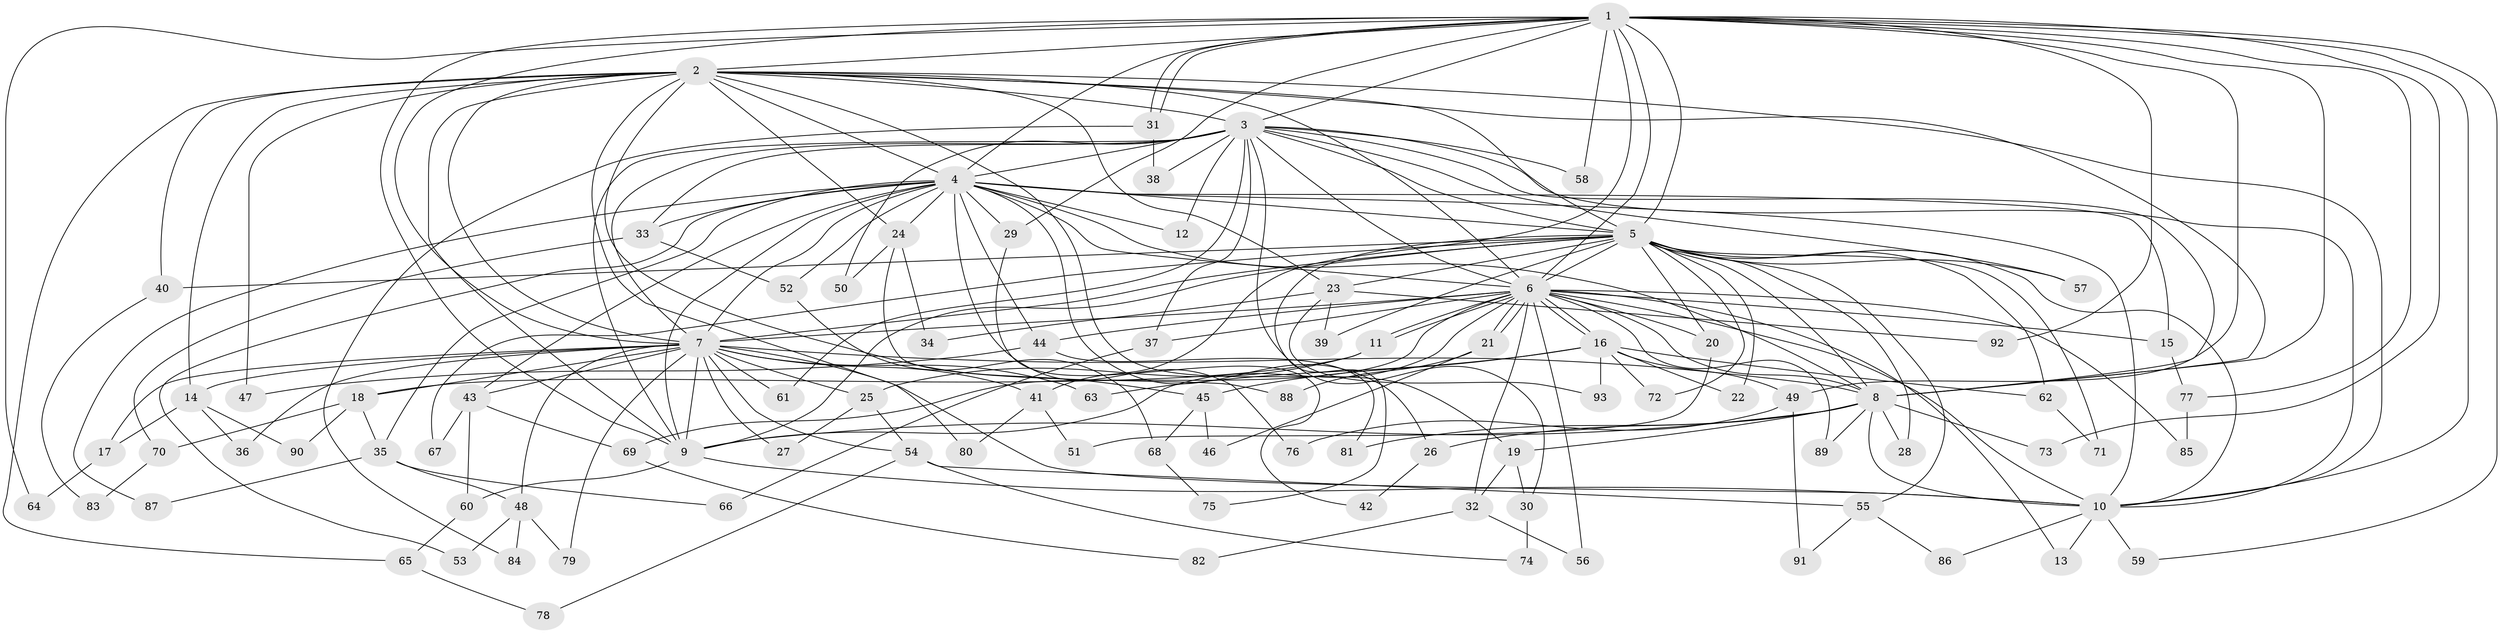 // Generated by graph-tools (version 1.1) at 2025/13/03/09/25 04:13:48]
// undirected, 93 vertices, 211 edges
graph export_dot {
graph [start="1"]
  node [color=gray90,style=filled];
  1;
  2;
  3;
  4;
  5;
  6;
  7;
  8;
  9;
  10;
  11;
  12;
  13;
  14;
  15;
  16;
  17;
  18;
  19;
  20;
  21;
  22;
  23;
  24;
  25;
  26;
  27;
  28;
  29;
  30;
  31;
  32;
  33;
  34;
  35;
  36;
  37;
  38;
  39;
  40;
  41;
  42;
  43;
  44;
  45;
  46;
  47;
  48;
  49;
  50;
  51;
  52;
  53;
  54;
  55;
  56;
  57;
  58;
  59;
  60;
  61;
  62;
  63;
  64;
  65;
  66;
  67;
  68;
  69;
  70;
  71;
  72;
  73;
  74;
  75;
  76;
  77;
  78;
  79;
  80;
  81;
  82;
  83;
  84;
  85;
  86;
  87;
  88;
  89;
  90;
  91;
  92;
  93;
  1 -- 2;
  1 -- 3;
  1 -- 4;
  1 -- 5;
  1 -- 6;
  1 -- 7;
  1 -- 8;
  1 -- 9;
  1 -- 10;
  1 -- 29;
  1 -- 31;
  1 -- 31;
  1 -- 41;
  1 -- 49;
  1 -- 58;
  1 -- 59;
  1 -- 64;
  1 -- 73;
  1 -- 77;
  1 -- 92;
  2 -- 3;
  2 -- 4;
  2 -- 5;
  2 -- 6;
  2 -- 7;
  2 -- 8;
  2 -- 9;
  2 -- 10;
  2 -- 14;
  2 -- 19;
  2 -- 23;
  2 -- 24;
  2 -- 40;
  2 -- 45;
  2 -- 47;
  2 -- 65;
  2 -- 80;
  3 -- 4;
  3 -- 5;
  3 -- 6;
  3 -- 7;
  3 -- 8;
  3 -- 9;
  3 -- 10;
  3 -- 12;
  3 -- 30;
  3 -- 33;
  3 -- 37;
  3 -- 38;
  3 -- 50;
  3 -- 57;
  3 -- 58;
  3 -- 61;
  4 -- 5;
  4 -- 6;
  4 -- 7;
  4 -- 8;
  4 -- 9;
  4 -- 10;
  4 -- 12;
  4 -- 15;
  4 -- 24;
  4 -- 26;
  4 -- 29;
  4 -- 33;
  4 -- 35;
  4 -- 43;
  4 -- 44;
  4 -- 52;
  4 -- 53;
  4 -- 76;
  4 -- 87;
  5 -- 6;
  5 -- 7;
  5 -- 8;
  5 -- 9;
  5 -- 10;
  5 -- 20;
  5 -- 22;
  5 -- 23;
  5 -- 28;
  5 -- 39;
  5 -- 40;
  5 -- 55;
  5 -- 57;
  5 -- 62;
  5 -- 67;
  5 -- 71;
  5 -- 72;
  5 -- 75;
  6 -- 7;
  6 -- 8;
  6 -- 9;
  6 -- 10;
  6 -- 11;
  6 -- 11;
  6 -- 13;
  6 -- 15;
  6 -- 16;
  6 -- 16;
  6 -- 20;
  6 -- 21;
  6 -- 21;
  6 -- 32;
  6 -- 37;
  6 -- 44;
  6 -- 56;
  6 -- 69;
  6 -- 85;
  6 -- 89;
  7 -- 8;
  7 -- 9;
  7 -- 10;
  7 -- 14;
  7 -- 17;
  7 -- 18;
  7 -- 25;
  7 -- 27;
  7 -- 36;
  7 -- 41;
  7 -- 43;
  7 -- 48;
  7 -- 54;
  7 -- 61;
  7 -- 63;
  7 -- 79;
  8 -- 9;
  8 -- 10;
  8 -- 19;
  8 -- 26;
  8 -- 28;
  8 -- 73;
  8 -- 81;
  8 -- 89;
  9 -- 10;
  9 -- 60;
  10 -- 13;
  10 -- 59;
  10 -- 86;
  11 -- 18;
  11 -- 25;
  14 -- 17;
  14 -- 36;
  14 -- 90;
  15 -- 77;
  16 -- 22;
  16 -- 45;
  16 -- 49;
  16 -- 62;
  16 -- 63;
  16 -- 72;
  16 -- 93;
  17 -- 64;
  18 -- 35;
  18 -- 70;
  18 -- 90;
  19 -- 30;
  19 -- 32;
  20 -- 51;
  21 -- 46;
  21 -- 88;
  23 -- 34;
  23 -- 39;
  23 -- 92;
  23 -- 93;
  24 -- 34;
  24 -- 50;
  24 -- 88;
  25 -- 27;
  25 -- 54;
  26 -- 42;
  29 -- 42;
  30 -- 74;
  31 -- 38;
  31 -- 84;
  32 -- 56;
  32 -- 82;
  33 -- 52;
  33 -- 70;
  35 -- 48;
  35 -- 66;
  35 -- 87;
  37 -- 66;
  40 -- 83;
  41 -- 51;
  41 -- 80;
  43 -- 60;
  43 -- 67;
  43 -- 69;
  44 -- 47;
  44 -- 81;
  45 -- 46;
  45 -- 68;
  48 -- 53;
  48 -- 79;
  48 -- 84;
  49 -- 76;
  49 -- 91;
  52 -- 68;
  54 -- 55;
  54 -- 74;
  54 -- 78;
  55 -- 86;
  55 -- 91;
  60 -- 65;
  62 -- 71;
  65 -- 78;
  68 -- 75;
  69 -- 82;
  70 -- 83;
  77 -- 85;
}
